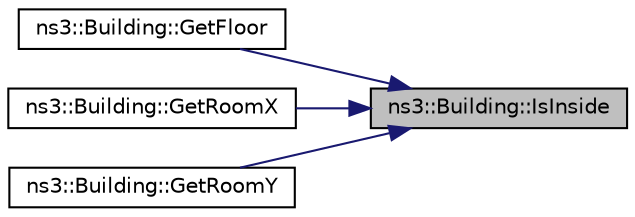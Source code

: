 digraph "ns3::Building::IsInside"
{
 // LATEX_PDF_SIZE
  edge [fontname="Helvetica",fontsize="10",labelfontname="Helvetica",labelfontsize="10"];
  node [fontname="Helvetica",fontsize="10",shape=record];
  rankdir="RL";
  Node1 [label="ns3::Building::IsInside",height=0.2,width=0.4,color="black", fillcolor="grey75", style="filled", fontcolor="black",tooltip=" "];
  Node1 -> Node2 [dir="back",color="midnightblue",fontsize="10",style="solid",fontname="Helvetica"];
  Node2 [label="ns3::Building::GetFloor",height=0.2,width=0.4,color="black", fillcolor="white", style="filled",URL="$classns3_1_1_building.html#abd0d6b0c3f9cdc4b11f679a90a0f0577",tooltip=" "];
  Node1 -> Node3 [dir="back",color="midnightblue",fontsize="10",style="solid",fontname="Helvetica"];
  Node3 [label="ns3::Building::GetRoomX",height=0.2,width=0.4,color="black", fillcolor="white", style="filled",URL="$classns3_1_1_building.html#af14aa37f4bdf3d1c409a92477df29826",tooltip=" "];
  Node1 -> Node4 [dir="back",color="midnightblue",fontsize="10",style="solid",fontname="Helvetica"];
  Node4 [label="ns3::Building::GetRoomY",height=0.2,width=0.4,color="black", fillcolor="white", style="filled",URL="$classns3_1_1_building.html#a6d2b15db27dff44a5b0b2ffa3b72ac19",tooltip=" "];
}
